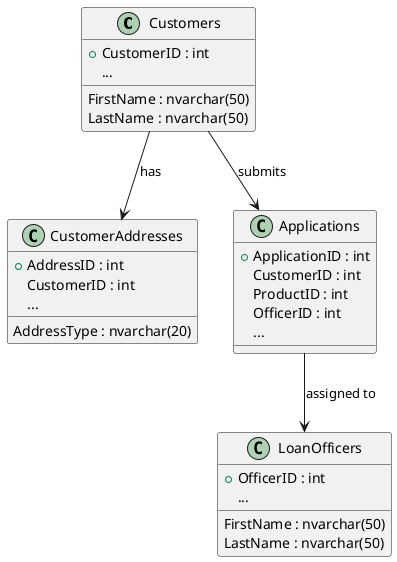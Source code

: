 @startuml Customer_Application
class Customers {
  +CustomerID : int
  FirstName : nvarchar(50)
  LastName : nvarchar(50)
  ...
}

class CustomerAddresses {
  +AddressID : int
  CustomerID : int
  AddressType : nvarchar(20)
  ...
}

class Applications {
  +ApplicationID : int
  CustomerID : int
  ProductID : int
  OfficerID : int
  ...
}

class LoanOfficers {
  +OfficerID : int
  FirstName : nvarchar(50)
  LastName : nvarchar(50)
  ...
}

Customers --> CustomerAddresses : has
Customers --> Applications : submits
Applications --> LoanOfficers : assigned to

@enduml
